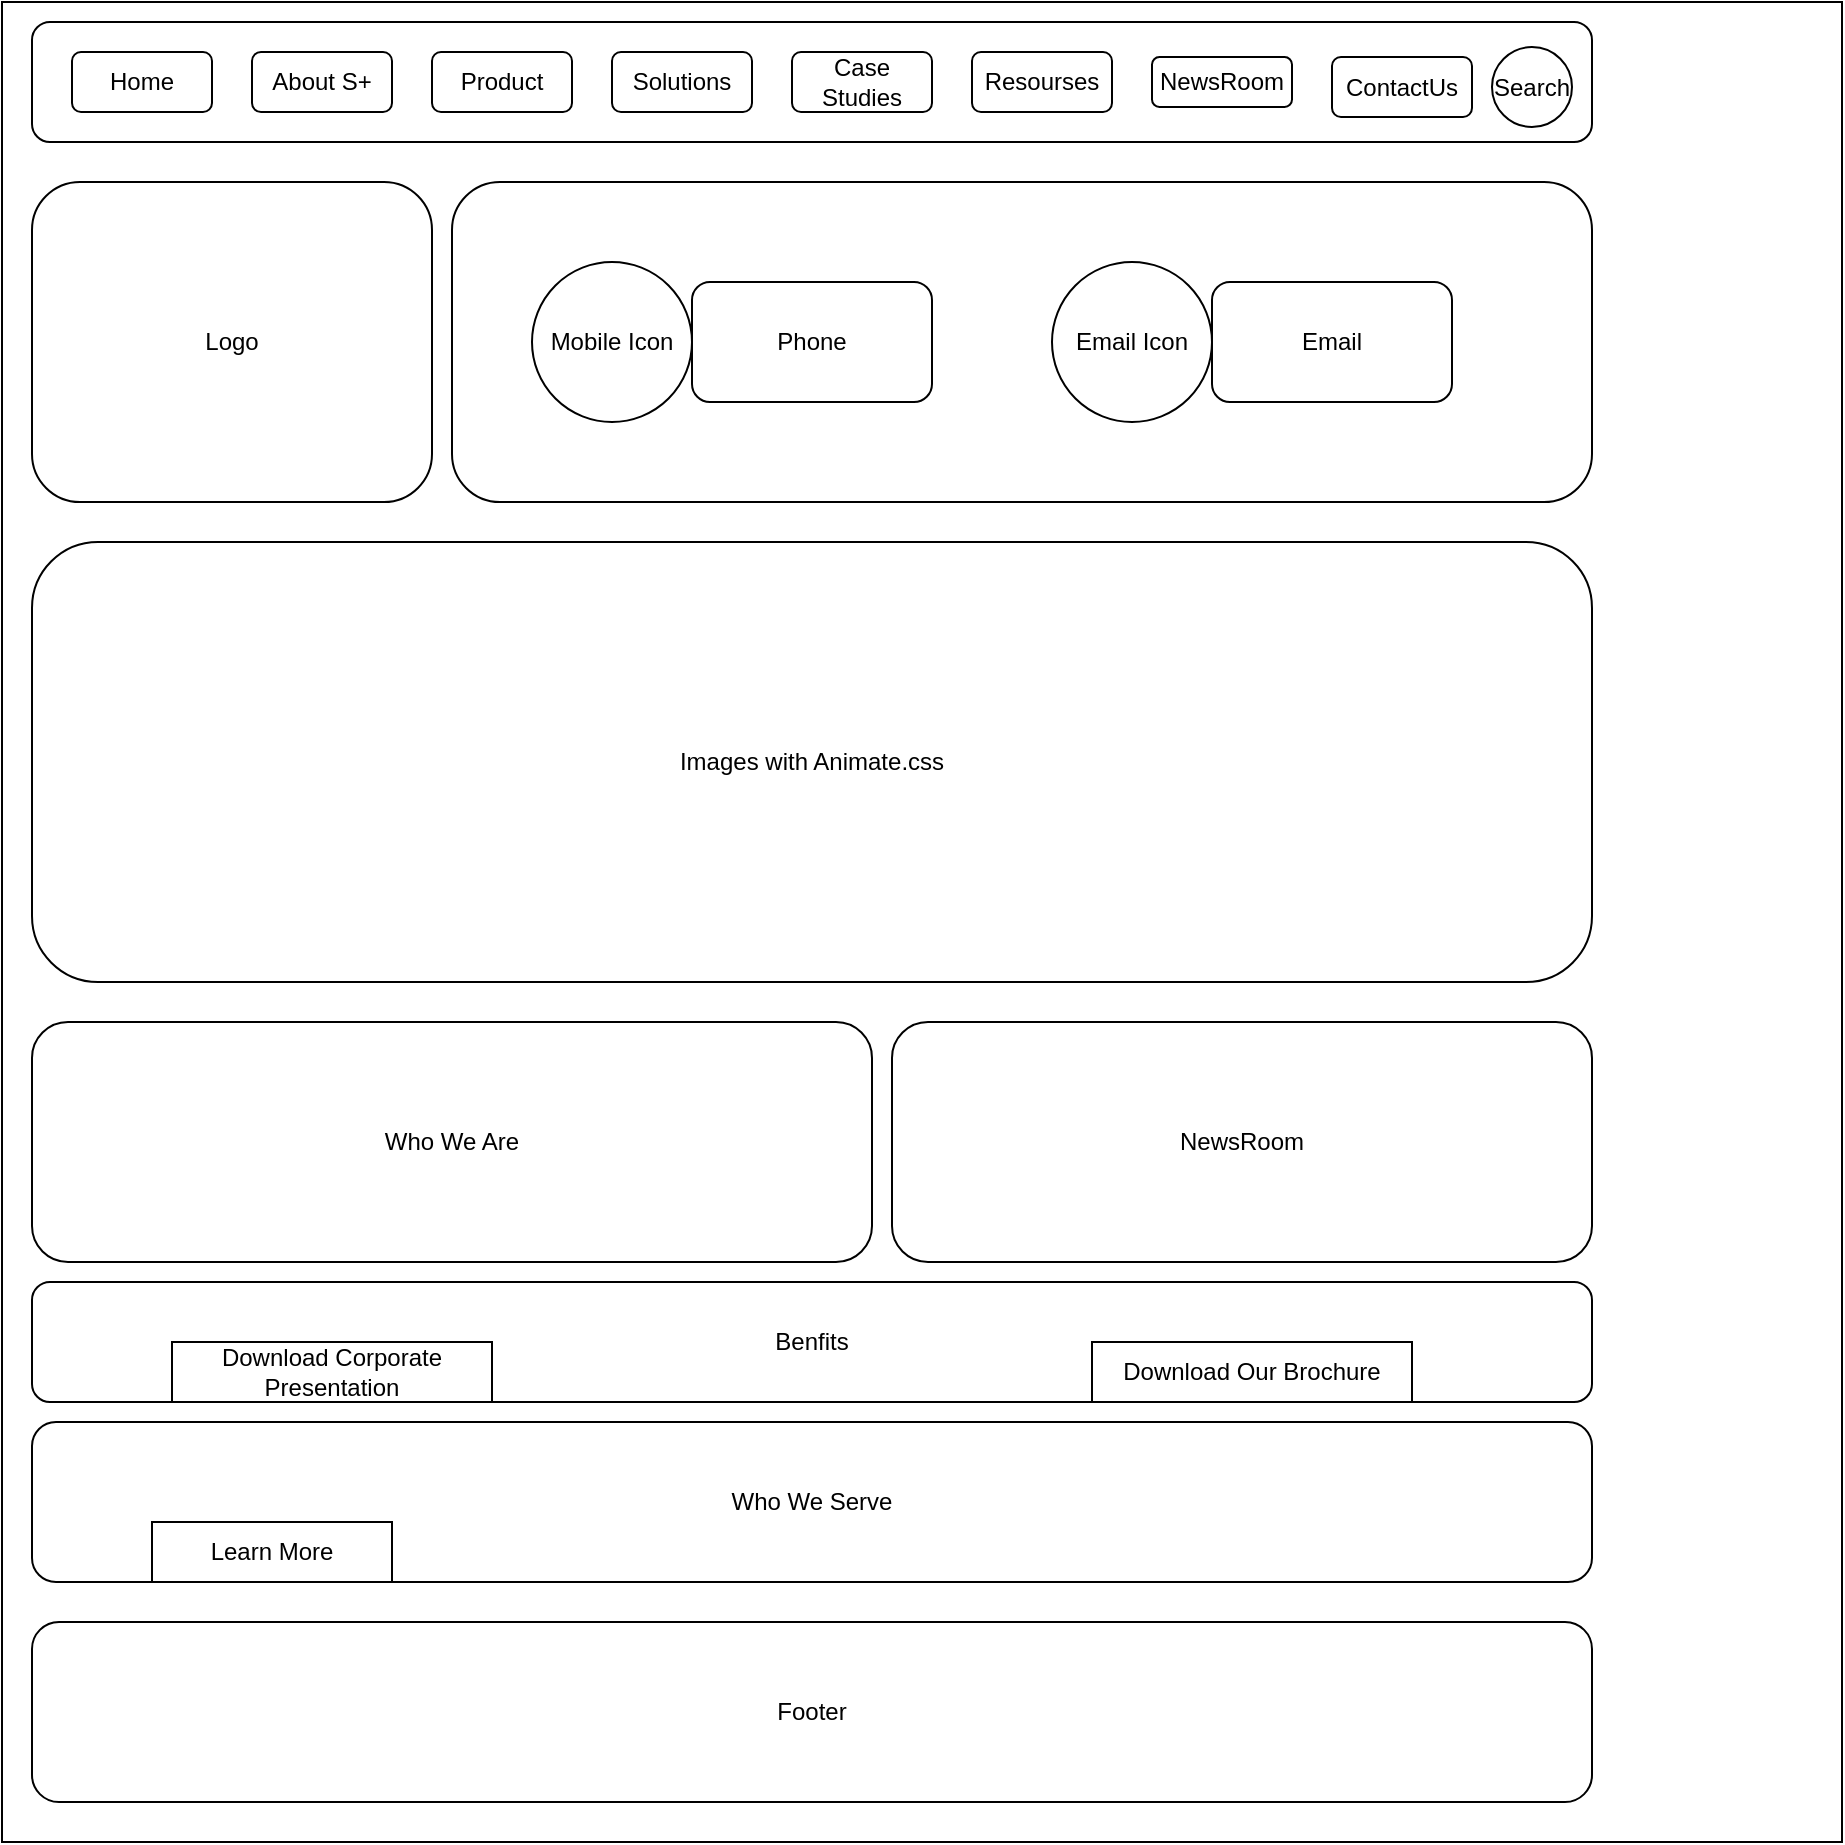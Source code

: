 <mxfile version="13.10.3" type="device"><diagram id="NiGQbsh-u_uXs7fjutPG" name="Page-1"><mxGraphModel dx="868" dy="482" grid="1" gridSize="10" guides="1" tooltips="1" connect="1" arrows="1" fold="1" page="1" pageScale="1" pageWidth="827" pageHeight="1169" math="0" shadow="0"><root><mxCell id="0"/><mxCell id="1" parent="0"/><mxCell id="Uhn8h9pvk7CaZyElBQWz-1" value="" style="whiteSpace=wrap;html=1;aspect=fixed;" parent="1" vertex="1"><mxGeometry x="15" y="10" width="920" height="920" as="geometry"/></mxCell><mxCell id="Uhn8h9pvk7CaZyElBQWz-2" value="" style="rounded=1;whiteSpace=wrap;html=1;" parent="1" vertex="1"><mxGeometry x="30" y="20" width="780" height="60" as="geometry"/></mxCell><mxCell id="Uhn8h9pvk7CaZyElBQWz-3" value="Home" style="rounded=1;whiteSpace=wrap;html=1;" parent="1" vertex="1"><mxGeometry x="50" y="35" width="70" height="30" as="geometry"/></mxCell><mxCell id="Uhn8h9pvk7CaZyElBQWz-4" value="About S+" style="rounded=1;whiteSpace=wrap;html=1;" parent="1" vertex="1"><mxGeometry x="140" y="35" width="70" height="30" as="geometry"/></mxCell><mxCell id="Uhn8h9pvk7CaZyElBQWz-5" value="Resourses" style="rounded=1;whiteSpace=wrap;html=1;" parent="1" vertex="1"><mxGeometry x="500" y="35" width="70" height="30" as="geometry"/></mxCell><mxCell id="Uhn8h9pvk7CaZyElBQWz-6" value="Case Studies" style="rounded=1;whiteSpace=wrap;html=1;" parent="1" vertex="1"><mxGeometry x="410" y="35" width="70" height="30" as="geometry"/></mxCell><mxCell id="Uhn8h9pvk7CaZyElBQWz-7" value="Solutions" style="rounded=1;whiteSpace=wrap;html=1;" parent="1" vertex="1"><mxGeometry x="320" y="35" width="70" height="30" as="geometry"/></mxCell><mxCell id="Uhn8h9pvk7CaZyElBQWz-8" value="Product" style="rounded=1;whiteSpace=wrap;html=1;" parent="1" vertex="1"><mxGeometry x="230" y="35" width="70" height="30" as="geometry"/></mxCell><mxCell id="Uhn8h9pvk7CaZyElBQWz-9" value="ContactUs" style="rounded=1;whiteSpace=wrap;html=1;" parent="1" vertex="1"><mxGeometry x="680" y="37.5" width="70" height="30" as="geometry"/></mxCell><mxCell id="Uhn8h9pvk7CaZyElBQWz-10" value="NewsRoom" style="rounded=1;whiteSpace=wrap;html=1;" parent="1" vertex="1"><mxGeometry x="590" y="37.5" width="70" height="25" as="geometry"/></mxCell><mxCell id="Uhn8h9pvk7CaZyElBQWz-11" value="Logo" style="rounded=1;whiteSpace=wrap;html=1;" parent="1" vertex="1"><mxGeometry x="30" y="100" width="200" height="160" as="geometry"/></mxCell><mxCell id="Uhn8h9pvk7CaZyElBQWz-12" value="" style="rounded=1;whiteSpace=wrap;html=1;" parent="1" vertex="1"><mxGeometry x="240" y="100" width="570" height="160" as="geometry"/></mxCell><mxCell id="Uhn8h9pvk7CaZyElBQWz-13" value="Mobile Icon" style="ellipse;whiteSpace=wrap;html=1;aspect=fixed;" parent="1" vertex="1"><mxGeometry x="280" y="140" width="80" height="80" as="geometry"/></mxCell><mxCell id="Uhn8h9pvk7CaZyElBQWz-14" value="Phone" style="rounded=1;whiteSpace=wrap;html=1;" parent="1" vertex="1"><mxGeometry x="360" y="150" width="120" height="60" as="geometry"/></mxCell><mxCell id="Uhn8h9pvk7CaZyElBQWz-15" value="Email Icon" style="ellipse;whiteSpace=wrap;html=1;aspect=fixed;" parent="1" vertex="1"><mxGeometry x="540" y="140" width="80" height="80" as="geometry"/></mxCell><mxCell id="Uhn8h9pvk7CaZyElBQWz-16" value="Email" style="rounded=1;whiteSpace=wrap;html=1;" parent="1" vertex="1"><mxGeometry x="620" y="150" width="120" height="60" as="geometry"/></mxCell><mxCell id="Uhn8h9pvk7CaZyElBQWz-17" value="Search" style="ellipse;whiteSpace=wrap;html=1;aspect=fixed;" parent="1" vertex="1"><mxGeometry x="760" y="32.5" width="40" height="40" as="geometry"/></mxCell><mxCell id="Uhn8h9pvk7CaZyElBQWz-18" value="Images with Animate.css" style="rounded=1;whiteSpace=wrap;html=1;" parent="1" vertex="1"><mxGeometry x="30" y="280" width="780" height="220" as="geometry"/></mxCell><mxCell id="Uhn8h9pvk7CaZyElBQWz-19" value="Who We Are" style="rounded=1;whiteSpace=wrap;html=1;" parent="1" vertex="1"><mxGeometry x="30" y="520" width="420" height="120" as="geometry"/></mxCell><mxCell id="Uhn8h9pvk7CaZyElBQWz-20" value="NewsRoom" style="rounded=1;whiteSpace=wrap;html=1;" parent="1" vertex="1"><mxGeometry x="460" y="520" width="350" height="120" as="geometry"/></mxCell><mxCell id="Uhn8h9pvk7CaZyElBQWz-21" value="Benfits" style="rounded=1;whiteSpace=wrap;html=1;" parent="1" vertex="1"><mxGeometry x="30" y="650" width="780" height="60" as="geometry"/></mxCell><mxCell id="Uhn8h9pvk7CaZyElBQWz-22" value="Download Corporate Presentation" style="rounded=0;whiteSpace=wrap;html=1;" parent="1" vertex="1"><mxGeometry x="100" y="680" width="160" height="30" as="geometry"/></mxCell><mxCell id="Uhn8h9pvk7CaZyElBQWz-23" value="Download Our Brochure" style="rounded=0;whiteSpace=wrap;html=1;" parent="1" vertex="1"><mxGeometry x="560" y="680" width="160" height="30" as="geometry"/></mxCell><mxCell id="Uhn8h9pvk7CaZyElBQWz-24" value="Who We Serve" style="rounded=1;whiteSpace=wrap;html=1;" parent="1" vertex="1"><mxGeometry x="30" y="720" width="780" height="80" as="geometry"/></mxCell><mxCell id="Uhn8h9pvk7CaZyElBQWz-25" value="Footer" style="rounded=1;whiteSpace=wrap;html=1;" parent="1" vertex="1"><mxGeometry x="30" y="820" width="780" height="90" as="geometry"/></mxCell><mxCell id="Uhn8h9pvk7CaZyElBQWz-26" value="Learn More" style="rounded=0;whiteSpace=wrap;html=1;" parent="1" vertex="1"><mxGeometry x="90" y="770" width="120" height="30" as="geometry"/></mxCell></root></mxGraphModel></diagram></mxfile>
